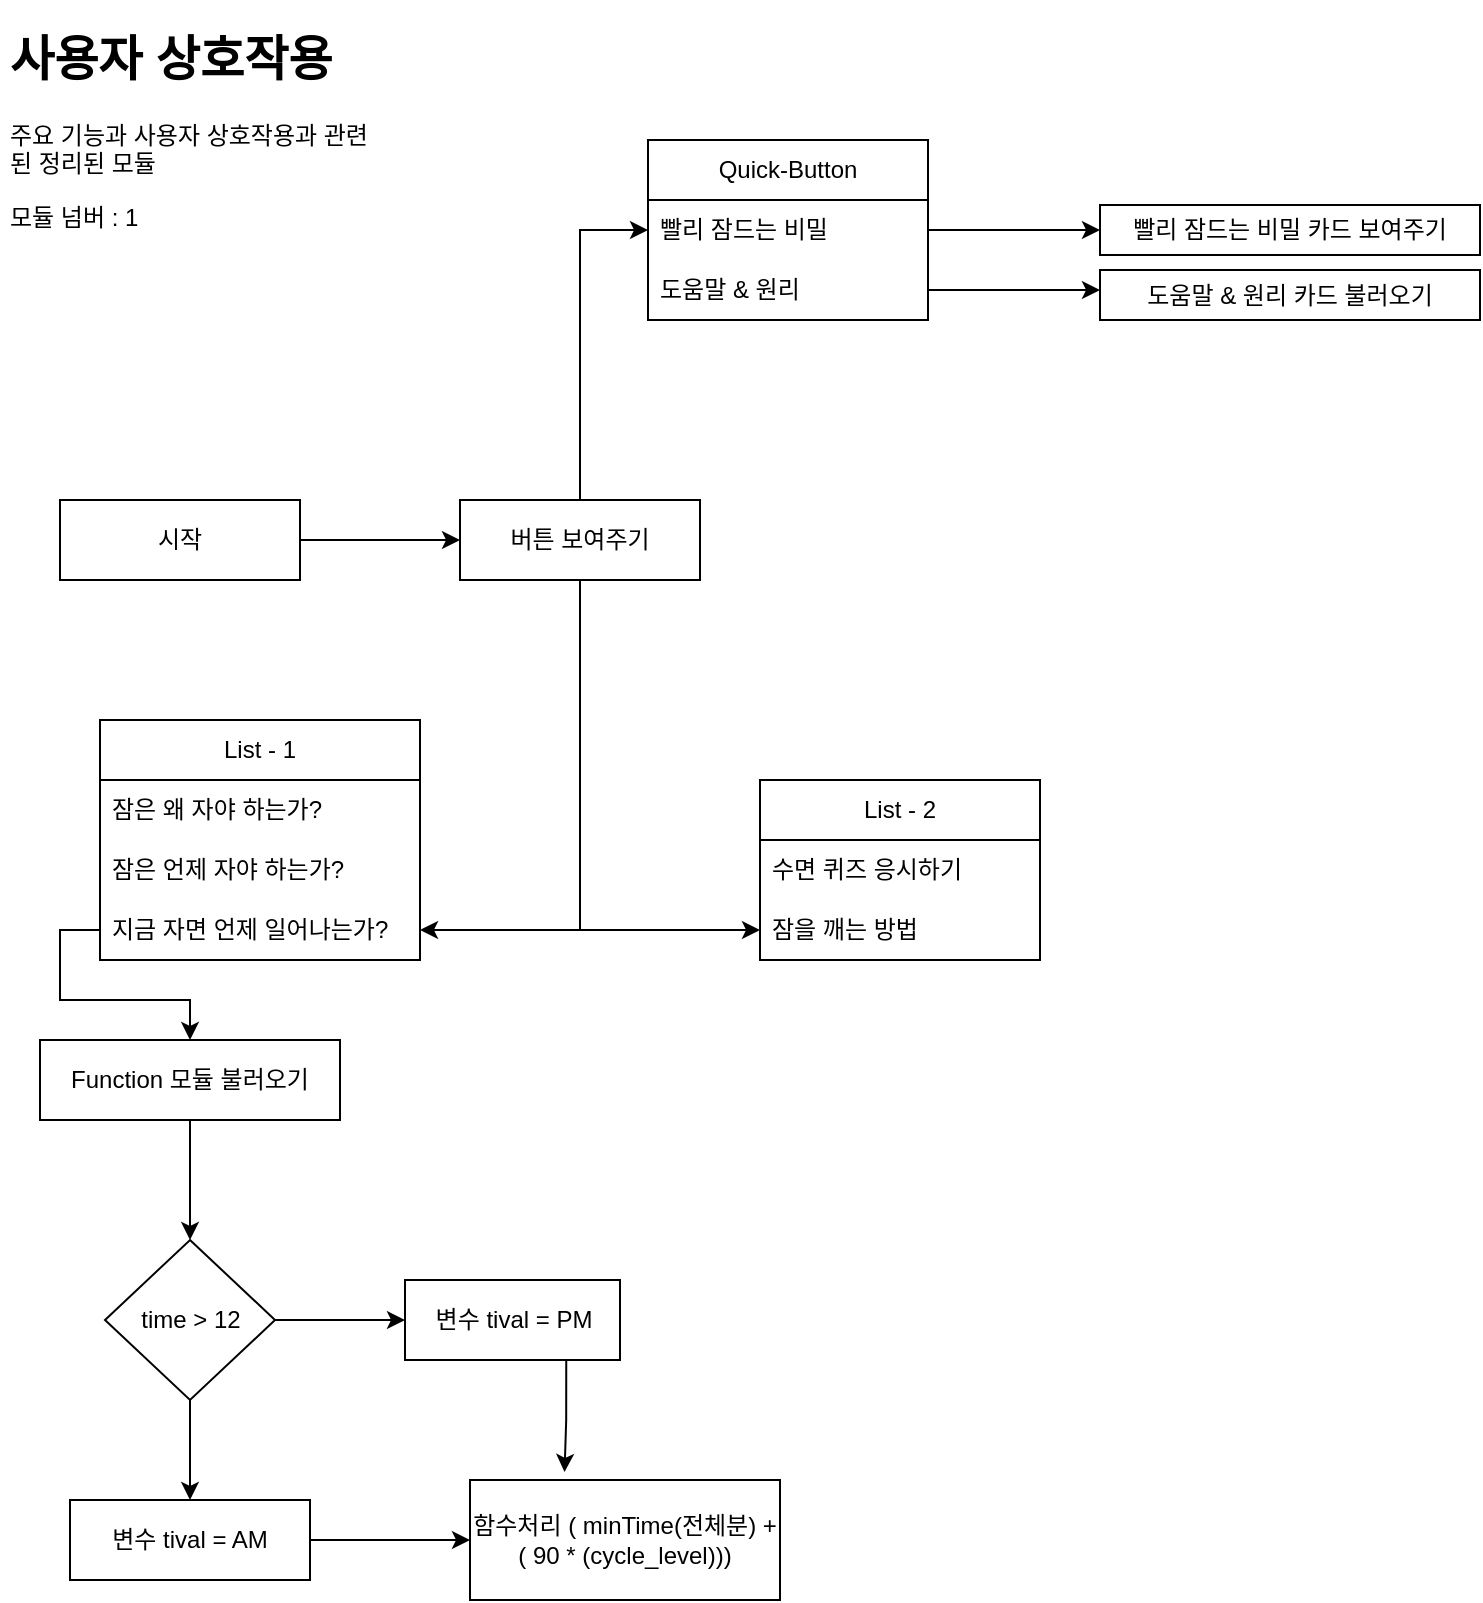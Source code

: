 <mxfile version="21.3.2" type="github">
  <diagram name="페이지-1" id="2TTsLSDMo29BazJem8WV">
    <mxGraphModel dx="875" dy="451" grid="1" gridSize="10" guides="1" tooltips="1" connect="1" arrows="1" fold="1" page="1" pageScale="1" pageWidth="827" pageHeight="1169" math="0" shadow="0">
      <root>
        <mxCell id="0" />
        <mxCell id="1" parent="0" />
        <mxCell id="8ldgtPWpIAdvo0hesViz-1" value="&lt;h1&gt;사용자 상호작용&lt;/h1&gt;&lt;p&gt;주요 기능과 사용자 상호작용과 관련된 정리된 모듈&lt;/p&gt;&lt;p&gt;모듈 넘버 : 1&lt;/p&gt;" style="text;html=1;strokeColor=none;fillColor=none;spacing=5;spacingTop=-20;whiteSpace=wrap;overflow=hidden;rounded=0;" vertex="1" parent="1">
          <mxGeometry x="20" y="20" width="190" height="120" as="geometry" />
        </mxCell>
        <mxCell id="8ldgtPWpIAdvo0hesViz-25" value="" style="edgeStyle=orthogonalEdgeStyle;rounded=0;orthogonalLoop=1;jettySize=auto;html=1;" edge="1" parent="1" source="8ldgtPWpIAdvo0hesViz-2" target="8ldgtPWpIAdvo0hesViz-24">
          <mxGeometry relative="1" as="geometry" />
        </mxCell>
        <mxCell id="8ldgtPWpIAdvo0hesViz-2" value="시작" style="rounded=0;whiteSpace=wrap;html=1;" vertex="1" parent="1">
          <mxGeometry x="50" y="260" width="120" height="40" as="geometry" />
        </mxCell>
        <mxCell id="8ldgtPWpIAdvo0hesViz-11" value="List - 1" style="swimlane;fontStyle=0;childLayout=stackLayout;horizontal=1;startSize=30;horizontalStack=0;resizeParent=1;resizeParentMax=0;resizeLast=0;collapsible=1;marginBottom=0;whiteSpace=wrap;html=1;" vertex="1" parent="1">
          <mxGeometry x="70" y="370" width="160" height="120" as="geometry" />
        </mxCell>
        <mxCell id="8ldgtPWpIAdvo0hesViz-12" value="잠은 왜 자야 하는가?" style="text;strokeColor=none;fillColor=none;align=left;verticalAlign=middle;spacingLeft=4;spacingRight=4;overflow=hidden;points=[[0,0.5],[1,0.5]];portConstraint=eastwest;rotatable=0;whiteSpace=wrap;html=1;" vertex="1" parent="8ldgtPWpIAdvo0hesViz-11">
          <mxGeometry y="30" width="160" height="30" as="geometry" />
        </mxCell>
        <mxCell id="8ldgtPWpIAdvo0hesViz-13" value="잠은 언제 자야 하는가?" style="text;strokeColor=none;fillColor=none;align=left;verticalAlign=middle;spacingLeft=4;spacingRight=4;overflow=hidden;points=[[0,0.5],[1,0.5]];portConstraint=eastwest;rotatable=0;whiteSpace=wrap;html=1;" vertex="1" parent="8ldgtPWpIAdvo0hesViz-11">
          <mxGeometry y="60" width="160" height="30" as="geometry" />
        </mxCell>
        <mxCell id="8ldgtPWpIAdvo0hesViz-14" value="지금 자면 언제 일어나는가?" style="text;strokeColor=none;fillColor=none;align=left;verticalAlign=middle;spacingLeft=4;spacingRight=4;overflow=hidden;points=[[0,0.5],[1,0.5]];portConstraint=eastwest;rotatable=0;whiteSpace=wrap;html=1;" vertex="1" parent="8ldgtPWpIAdvo0hesViz-11">
          <mxGeometry y="90" width="160" height="30" as="geometry" />
        </mxCell>
        <mxCell id="8ldgtPWpIAdvo0hesViz-15" value="List - 2" style="swimlane;fontStyle=0;childLayout=stackLayout;horizontal=1;startSize=30;horizontalStack=0;resizeParent=1;resizeParentMax=0;resizeLast=0;collapsible=1;marginBottom=0;whiteSpace=wrap;html=1;" vertex="1" parent="1">
          <mxGeometry x="400" y="400" width="140" height="90" as="geometry" />
        </mxCell>
        <mxCell id="8ldgtPWpIAdvo0hesViz-16" value="수면 퀴즈 응시하기" style="text;strokeColor=none;fillColor=none;align=left;verticalAlign=middle;spacingLeft=4;spacingRight=4;overflow=hidden;points=[[0,0.5],[1,0.5]];portConstraint=eastwest;rotatable=0;whiteSpace=wrap;html=1;" vertex="1" parent="8ldgtPWpIAdvo0hesViz-15">
          <mxGeometry y="30" width="140" height="30" as="geometry" />
        </mxCell>
        <mxCell id="8ldgtPWpIAdvo0hesViz-17" value="잠을 깨는 방법" style="text;strokeColor=none;fillColor=none;align=left;verticalAlign=middle;spacingLeft=4;spacingRight=4;overflow=hidden;points=[[0,0.5],[1,0.5]];portConstraint=eastwest;rotatable=0;whiteSpace=wrap;html=1;" vertex="1" parent="8ldgtPWpIAdvo0hesViz-15">
          <mxGeometry y="60" width="140" height="30" as="geometry" />
        </mxCell>
        <mxCell id="8ldgtPWpIAdvo0hesViz-19" value="Quick-Button" style="swimlane;fontStyle=0;childLayout=stackLayout;horizontal=1;startSize=30;horizontalStack=0;resizeParent=1;resizeParentMax=0;resizeLast=0;collapsible=1;marginBottom=0;whiteSpace=wrap;html=1;" vertex="1" parent="1">
          <mxGeometry x="344" y="80" width="140" height="90" as="geometry" />
        </mxCell>
        <mxCell id="8ldgtPWpIAdvo0hesViz-33" style="edgeStyle=orthogonalEdgeStyle;rounded=0;orthogonalLoop=1;jettySize=auto;html=1;exitX=1;exitY=0.5;exitDx=0;exitDy=0;" edge="1" parent="8ldgtPWpIAdvo0hesViz-19" source="8ldgtPWpIAdvo0hesViz-20">
          <mxGeometry relative="1" as="geometry">
            <mxPoint x="226" y="45" as="targetPoint" />
          </mxGeometry>
        </mxCell>
        <mxCell id="8ldgtPWpIAdvo0hesViz-20" value="빨리 잠드는 비밀" style="text;strokeColor=none;fillColor=none;align=left;verticalAlign=middle;spacingLeft=4;spacingRight=4;overflow=hidden;points=[[0,0.5],[1,0.5]];portConstraint=eastwest;rotatable=0;whiteSpace=wrap;html=1;" vertex="1" parent="8ldgtPWpIAdvo0hesViz-19">
          <mxGeometry y="30" width="140" height="30" as="geometry" />
        </mxCell>
        <mxCell id="8ldgtPWpIAdvo0hesViz-34" style="edgeStyle=orthogonalEdgeStyle;rounded=0;orthogonalLoop=1;jettySize=auto;html=1;exitX=1;exitY=0.5;exitDx=0;exitDy=0;" edge="1" parent="8ldgtPWpIAdvo0hesViz-19" source="8ldgtPWpIAdvo0hesViz-21">
          <mxGeometry relative="1" as="geometry">
            <mxPoint x="226" y="75" as="targetPoint" />
          </mxGeometry>
        </mxCell>
        <mxCell id="8ldgtPWpIAdvo0hesViz-21" value="도움말 &amp;amp; 원리" style="text;strokeColor=none;fillColor=none;align=left;verticalAlign=middle;spacingLeft=4;spacingRight=4;overflow=hidden;points=[[0,0.5],[1,0.5]];portConstraint=eastwest;rotatable=0;whiteSpace=wrap;html=1;" vertex="1" parent="8ldgtPWpIAdvo0hesViz-19">
          <mxGeometry y="60" width="140" height="30" as="geometry" />
        </mxCell>
        <mxCell id="8ldgtPWpIAdvo0hesViz-26" value="" style="edgeStyle=orthogonalEdgeStyle;rounded=0;orthogonalLoop=1;jettySize=auto;html=1;" edge="1" parent="1" source="8ldgtPWpIAdvo0hesViz-24" target="8ldgtPWpIAdvo0hesViz-14">
          <mxGeometry relative="1" as="geometry" />
        </mxCell>
        <mxCell id="8ldgtPWpIAdvo0hesViz-27" value="" style="edgeStyle=orthogonalEdgeStyle;rounded=0;orthogonalLoop=1;jettySize=auto;html=1;" edge="1" parent="1" source="8ldgtPWpIAdvo0hesViz-24" target="8ldgtPWpIAdvo0hesViz-17">
          <mxGeometry relative="1" as="geometry" />
        </mxCell>
        <mxCell id="8ldgtPWpIAdvo0hesViz-28" value="" style="edgeStyle=orthogonalEdgeStyle;rounded=0;orthogonalLoop=1;jettySize=auto;html=1;" edge="1" parent="1" source="8ldgtPWpIAdvo0hesViz-24" target="8ldgtPWpIAdvo0hesViz-20">
          <mxGeometry relative="1" as="geometry" />
        </mxCell>
        <mxCell id="8ldgtPWpIAdvo0hesViz-24" value="버튼 보여주기" style="rounded=0;whiteSpace=wrap;html=1;" vertex="1" parent="1">
          <mxGeometry x="250" y="260" width="120" height="40" as="geometry" />
        </mxCell>
        <mxCell id="8ldgtPWpIAdvo0hesViz-35" value="빨리 잠드는 비밀 카드 보여주기" style="rounded=0;whiteSpace=wrap;html=1;" vertex="1" parent="1">
          <mxGeometry x="570" y="112.5" width="190" height="25" as="geometry" />
        </mxCell>
        <mxCell id="8ldgtPWpIAdvo0hesViz-36" value="도움말 &amp;amp; 원리 카드 불러오기" style="rounded=0;whiteSpace=wrap;html=1;" vertex="1" parent="1">
          <mxGeometry x="570" y="145" width="190" height="25" as="geometry" />
        </mxCell>
        <mxCell id="8ldgtPWpIAdvo0hesViz-44" value="" style="edgeStyle=orthogonalEdgeStyle;rounded=0;orthogonalLoop=1;jettySize=auto;html=1;" edge="1" parent="1" source="8ldgtPWpIAdvo0hesViz-42" target="8ldgtPWpIAdvo0hesViz-43">
          <mxGeometry relative="1" as="geometry" />
        </mxCell>
        <mxCell id="8ldgtPWpIAdvo0hesViz-42" value="Function 모듈 불러오기" style="rounded=0;whiteSpace=wrap;html=1;" vertex="1" parent="1">
          <mxGeometry x="40" y="530" width="150" height="40" as="geometry" />
        </mxCell>
        <mxCell id="8ldgtPWpIAdvo0hesViz-41" style="edgeStyle=orthogonalEdgeStyle;rounded=0;orthogonalLoop=1;jettySize=auto;html=1;exitX=0;exitY=0.5;exitDx=0;exitDy=0;" edge="1" parent="1" source="8ldgtPWpIAdvo0hesViz-14" target="8ldgtPWpIAdvo0hesViz-42">
          <mxGeometry relative="1" as="geometry">
            <mxPoint x="100" y="560.0" as="targetPoint" />
          </mxGeometry>
        </mxCell>
        <mxCell id="8ldgtPWpIAdvo0hesViz-46" value="" style="edgeStyle=orthogonalEdgeStyle;rounded=0;orthogonalLoop=1;jettySize=auto;html=1;" edge="1" parent="1" source="8ldgtPWpIAdvo0hesViz-43" target="8ldgtPWpIAdvo0hesViz-45">
          <mxGeometry relative="1" as="geometry" />
        </mxCell>
        <mxCell id="8ldgtPWpIAdvo0hesViz-48" value="" style="edgeStyle=orthogonalEdgeStyle;rounded=0;orthogonalLoop=1;jettySize=auto;html=1;" edge="1" parent="1" source="8ldgtPWpIAdvo0hesViz-43" target="8ldgtPWpIAdvo0hesViz-47">
          <mxGeometry relative="1" as="geometry" />
        </mxCell>
        <mxCell id="8ldgtPWpIAdvo0hesViz-43" value="time &amp;gt; 12" style="rhombus;whiteSpace=wrap;html=1;rounded=0;" vertex="1" parent="1">
          <mxGeometry x="72.5" y="630" width="85" height="80" as="geometry" />
        </mxCell>
        <mxCell id="8ldgtPWpIAdvo0hesViz-51" style="edgeStyle=orthogonalEdgeStyle;rounded=0;orthogonalLoop=1;jettySize=auto;html=1;exitX=0.75;exitY=1;exitDx=0;exitDy=0;entryX=0.305;entryY=-0.067;entryDx=0;entryDy=0;entryPerimeter=0;" edge="1" parent="1" source="8ldgtPWpIAdvo0hesViz-45" target="8ldgtPWpIAdvo0hesViz-49">
          <mxGeometry relative="1" as="geometry" />
        </mxCell>
        <mxCell id="8ldgtPWpIAdvo0hesViz-45" value="변수 tival = PM" style="whiteSpace=wrap;html=1;rounded=0;" vertex="1" parent="1">
          <mxGeometry x="222.5" y="650" width="107.5" height="40" as="geometry" />
        </mxCell>
        <mxCell id="8ldgtPWpIAdvo0hesViz-50" value="" style="edgeStyle=orthogonalEdgeStyle;rounded=0;orthogonalLoop=1;jettySize=auto;html=1;" edge="1" parent="1" source="8ldgtPWpIAdvo0hesViz-47" target="8ldgtPWpIAdvo0hesViz-49">
          <mxGeometry relative="1" as="geometry" />
        </mxCell>
        <mxCell id="8ldgtPWpIAdvo0hesViz-47" value="변수 tival = AM" style="whiteSpace=wrap;html=1;rounded=0;" vertex="1" parent="1">
          <mxGeometry x="55" y="760" width="120" height="40" as="geometry" />
        </mxCell>
        <mxCell id="8ldgtPWpIAdvo0hesViz-49" value="함수처리 ( minTime(전체분) + ( 90 * (cycle_level)))" style="whiteSpace=wrap;html=1;rounded=0;" vertex="1" parent="1">
          <mxGeometry x="255" y="750" width="155" height="60" as="geometry" />
        </mxCell>
      </root>
    </mxGraphModel>
  </diagram>
</mxfile>

